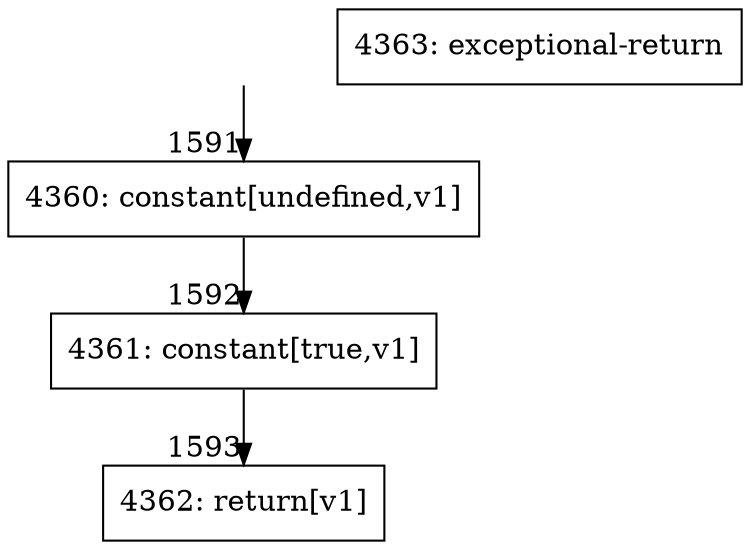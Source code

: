 digraph {
rankdir="TD"
BB_entry109[shape=none,label=""];
BB_entry109 -> BB1591 [tailport=s, headport=n, headlabel="    1591"]
BB1591 [shape=record label="{4360: constant[undefined,v1]}" ] 
BB1591 -> BB1592 [tailport=s, headport=n, headlabel="      1592"]
BB1592 [shape=record label="{4361: constant[true,v1]}" ] 
BB1592 -> BB1593 [tailport=s, headport=n, headlabel="      1593"]
BB1593 [shape=record label="{4362: return[v1]}" ] 
BB1594 [shape=record label="{4363: exceptional-return}" ] 
}
